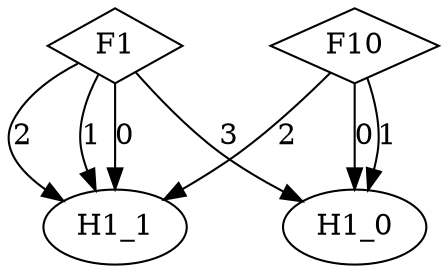 digraph {
node [label=H1_0,style=""] H1_0
node [label=H1_1,style=""] H1_1
node [label=H1_1,style=""] H1_1
node [label=H1_1,style=""] H1_1
node [label=H1_1,style=""] H1_1
node [label=H1_0,style=""] H1_0
node [label=H1_0,style=""] H1_0
node [label=F1,shape="diamond",style=""] 1
node [label=F10,shape="diamond",style=""] 0

1 -> H1_0 [label="3"]
1 -> H1_1 [label="2"]
1 -> H1_1 [label="1"]
1 -> H1_1 [label="0"]
0 -> H1_1 [label="2"]
0 -> H1_0 [label="1"]
0 -> H1_0 [label="0"]
}
